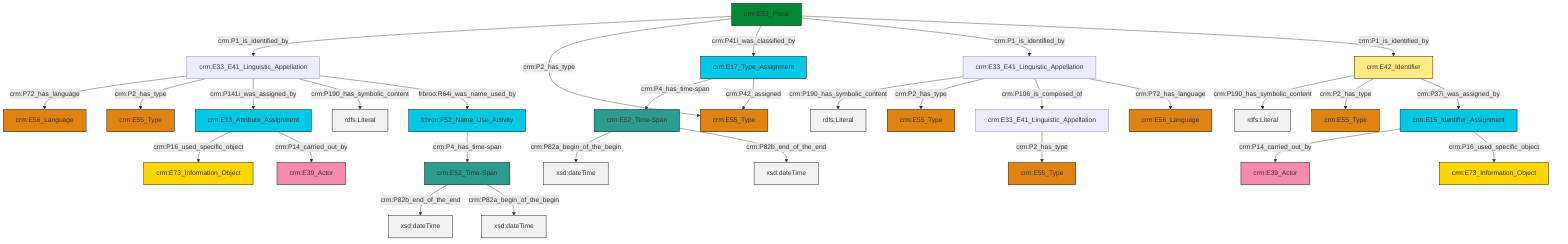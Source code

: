 graph TD
classDef Literal fill:#f2f2f2,stroke:#000000;
classDef CRM_Entity fill:#FFFFFF,stroke:#000000;
classDef Temporal_Entity fill:#00C9E6, stroke:#000000;
classDef Type fill:#E18312, stroke:#000000;
classDef Time-Span fill:#2C9C91, stroke:#000000;
classDef Appellation fill:#FFEB7F, stroke:#000000;
classDef Place fill:#008836, stroke:#000000;
classDef Persistent_Item fill:#B266B2, stroke:#000000;
classDef Conceptual_Object fill:#FFD700, stroke:#000000;
classDef Physical_Thing fill:#D2B48C, stroke:#000000;
classDef Actor fill:#f58aad, stroke:#000000;
classDef PC_Classes fill:#4ce600, stroke:#000000;
classDef Multi fill:#cccccc,stroke:#000000;

0["crm:E52_Time-Span"]:::Time-Span -->|crm:P82a_begin_of_the_begin| 1[xsd:dateTime]:::Literal
2["crm:E17_Type_Assignment"]:::Temporal_Entity -->|crm:P4_has_time-span| 0["crm:E52_Time-Span"]:::Time-Span
3["crm:E15_Identifier_Assignment"]:::Temporal_Entity -->|crm:P14_carried_out_by| 4["crm:E39_Actor"]:::Actor
5["crm:E42_Identifier"]:::Appellation -->|crm:P190_has_symbolic_content| 6[rdfs:Literal]:::Literal
9["crm:E13_Attribute_Assignment"]:::Temporal_Entity -->|crm:P16_used_specific_object| 10["crm:E73_Information_Object"]:::Conceptual_Object
11["crm:E53_Place"]:::Place -->|crm:P1_is_identified_by| 12["crm:E33_E41_Linguistic_Appellation"]:::Default
11["crm:E53_Place"]:::Place -->|crm:P2_has_type| 13["crm:E55_Type"]:::Type
14["crm:E33_E41_Linguistic_Appellation"]:::Default -->|crm:P190_has_symbolic_content| 15[rdfs:Literal]:::Literal
12["crm:E33_E41_Linguistic_Appellation"]:::Default -->|crm:P72_has_language| 16["crm:E56_Language"]:::Type
12["crm:E33_E41_Linguistic_Appellation"]:::Default -->|crm:P2_has_type| 17["crm:E55_Type"]:::Type
14["crm:E33_E41_Linguistic_Appellation"]:::Default -->|crm:P2_has_type| 18["crm:E55_Type"]:::Type
5["crm:E42_Identifier"]:::Appellation -->|crm:P2_has_type| 19["crm:E55_Type"]:::Type
5["crm:E42_Identifier"]:::Appellation -->|crm:P37i_was_assigned_by| 3["crm:E15_Identifier_Assignment"]:::Temporal_Entity
2["crm:E17_Type_Assignment"]:::Temporal_Entity -->|crm:P42_assigned| 13["crm:E55_Type"]:::Type
11["crm:E53_Place"]:::Place -->|crm:P41i_was_classified_by| 2["crm:E17_Type_Assignment"]:::Temporal_Entity
0["crm:E52_Time-Span"]:::Time-Span -->|crm:P82b_end_of_the_end| 24[xsd:dateTime]:::Literal
12["crm:E33_E41_Linguistic_Appellation"]:::Default -->|crm:P141i_was_assigned_by| 9["crm:E13_Attribute_Assignment"]:::Temporal_Entity
14["crm:E33_E41_Linguistic_Appellation"]:::Default -->|crm:P106_is_composed_of| 25["crm:E33_E41_Linguistic_Appellation"]:::Default
14["crm:E33_E41_Linguistic_Appellation"]:::Default -->|crm:P72_has_language| 30["crm:E56_Language"]:::Type
32["crm:E52_Time-Span"]:::Time-Span -->|crm:P82b_end_of_the_end| 33[xsd:dateTime]:::Literal
32["crm:E52_Time-Span"]:::Time-Span -->|crm:P82a_begin_of_the_begin| 34[xsd:dateTime]:::Literal
25["crm:E33_E41_Linguistic_Appellation"]:::Default -->|crm:P2_has_type| 20["crm:E55_Type"]:::Type
9["crm:E13_Attribute_Assignment"]:::Temporal_Entity -->|crm:P14_carried_out_by| 38["crm:E39_Actor"]:::Actor
12["crm:E33_E41_Linguistic_Appellation"]:::Default -->|crm:P190_has_symbolic_content| 39[rdfs:Literal]:::Literal
11["crm:E53_Place"]:::Place -->|crm:P1_is_identified_by| 14["crm:E33_E41_Linguistic_Appellation"]:::Default
3["crm:E15_Identifier_Assignment"]:::Temporal_Entity -->|crm:P16_used_specific_object| 36["crm:E73_Information_Object"]:::Conceptual_Object
12["crm:E33_E41_Linguistic_Appellation"]:::Default -->|frbroo:R64i_was_name_used_by| 7["frbroo:F52_Name_Use_Activity"]:::Temporal_Entity
11["crm:E53_Place"]:::Place -->|crm:P1_is_identified_by| 5["crm:E42_Identifier"]:::Appellation
7["frbroo:F52_Name_Use_Activity"]:::Temporal_Entity -->|crm:P4_has_time-span| 32["crm:E52_Time-Span"]:::Time-Span